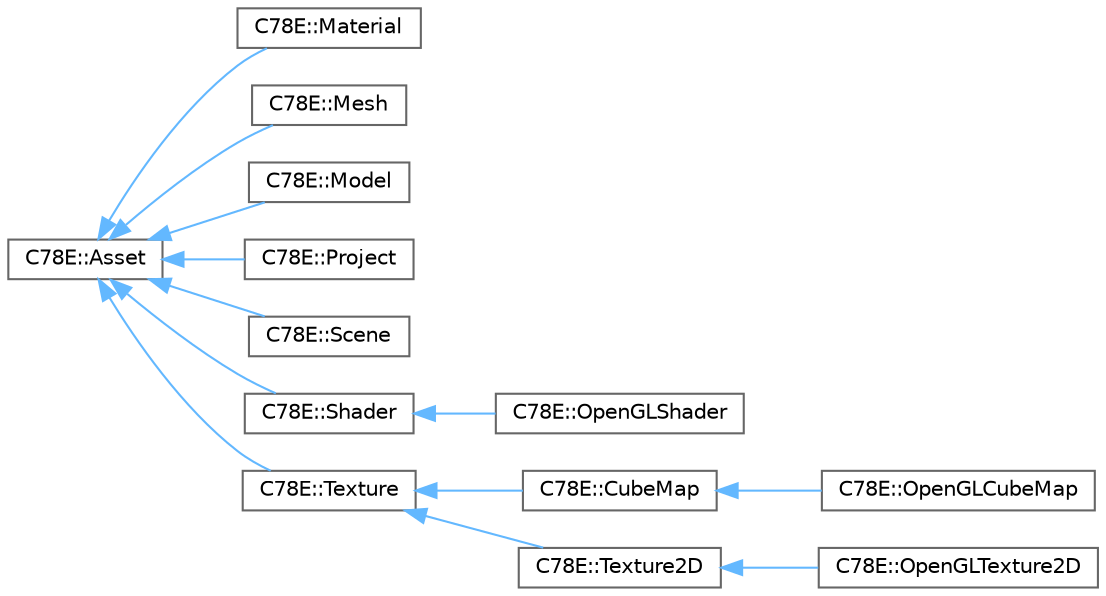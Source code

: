 digraph "Graphical Class Hierarchy"
{
 // LATEX_PDF_SIZE
  bgcolor="transparent";
  edge [fontname=Helvetica,fontsize=10,labelfontname=Helvetica,labelfontsize=10];
  node [fontname=Helvetica,fontsize=10,shape=box,height=0.2,width=0.4];
  rankdir="LR";
  Node0 [id="Node000000",label="C78E::Asset",height=0.2,width=0.4,color="grey40", fillcolor="white", style="filled",URL="$da/d85/class_c78_e_1_1_asset.html",tooltip=" "];
  Node0 -> Node1 [id="edge3_Node000000_Node000001",dir="back",color="steelblue1",style="solid",tooltip=" "];
  Node1 [id="Node000001",label="C78E::Material",height=0.2,width=0.4,color="grey40", fillcolor="white", style="filled",URL="$da/d03/class_c78_e_1_1_material.html",tooltip=" "];
  Node0 -> Node2 [id="edge4_Node000000_Node000002",dir="back",color="steelblue1",style="solid",tooltip=" "];
  Node2 [id="Node000002",label="C78E::Mesh",height=0.2,width=0.4,color="grey40", fillcolor="white", style="filled",URL="$d3/dbb/class_c78_e_1_1_mesh.html",tooltip=" "];
  Node0 -> Node3 [id="edge5_Node000000_Node000003",dir="back",color="steelblue1",style="solid",tooltip=" "];
  Node3 [id="Node000003",label="C78E::Model",height=0.2,width=0.4,color="grey40", fillcolor="white", style="filled",URL="$d8/d26/class_c78_e_1_1_model.html",tooltip=" "];
  Node0 -> Node4 [id="edge6_Node000000_Node000004",dir="back",color="steelblue1",style="solid",tooltip=" "];
  Node4 [id="Node000004",label="C78E::Project",height=0.2,width=0.4,color="grey40", fillcolor="white", style="filled",URL="$d8/d61/class_c78_e_1_1_project.html",tooltip=" "];
  Node0 -> Node5 [id="edge7_Node000000_Node000005",dir="back",color="steelblue1",style="solid",tooltip=" "];
  Node5 [id="Node000005",label="C78E::Scene",height=0.2,width=0.4,color="grey40", fillcolor="white", style="filled",URL="$d8/dc2/class_c78_e_1_1_scene.html",tooltip=" "];
  Node0 -> Node6 [id="edge8_Node000000_Node000006",dir="back",color="steelblue1",style="solid",tooltip=" "];
  Node6 [id="Node000006",label="C78E::Shader",height=0.2,width=0.4,color="grey40", fillcolor="white", style="filled",URL="$d1/d1f/class_c78_e_1_1_shader.html",tooltip=" "];
  Node6 -> Node7 [id="edge9_Node000006_Node000007",dir="back",color="steelblue1",style="solid",tooltip=" "];
  Node7 [id="Node000007",label="C78E::OpenGLShader",height=0.2,width=0.4,color="grey40", fillcolor="white", style="filled",URL="$d2/d0c/class_c78_e_1_1_open_g_l_shader.html",tooltip=" "];
  Node0 -> Node8 [id="edge10_Node000000_Node000008",dir="back",color="steelblue1",style="solid",tooltip=" "];
  Node8 [id="Node000008",label="C78E::Texture",height=0.2,width=0.4,color="grey40", fillcolor="white", style="filled",URL="$d8/d10/class_c78_e_1_1_texture.html",tooltip=" "];
  Node8 -> Node9 [id="edge11_Node000008_Node000009",dir="back",color="steelblue1",style="solid",tooltip=" "];
  Node9 [id="Node000009",label="C78E::CubeMap",height=0.2,width=0.4,color="grey40", fillcolor="white", style="filled",URL="$d9/da8/class_c78_e_1_1_cube_map.html",tooltip=" "];
  Node9 -> Node10 [id="edge12_Node000009_Node000010",dir="back",color="steelblue1",style="solid",tooltip=" "];
  Node10 [id="Node000010",label="C78E::OpenGLCubeMap",height=0.2,width=0.4,color="grey40", fillcolor="white", style="filled",URL="$d3/d3f/class_c78_e_1_1_open_g_l_cube_map.html",tooltip=" "];
  Node8 -> Node11 [id="edge13_Node000008_Node000011",dir="back",color="steelblue1",style="solid",tooltip=" "];
  Node11 [id="Node000011",label="C78E::Texture2D",height=0.2,width=0.4,color="grey40", fillcolor="white", style="filled",URL="$d0/d7c/class_c78_e_1_1_texture2_d.html",tooltip=" "];
  Node11 -> Node12 [id="edge14_Node000011_Node000012",dir="back",color="steelblue1",style="solid",tooltip=" "];
  Node12 [id="Node000012",label="C78E::OpenGLTexture2D",height=0.2,width=0.4,color="grey40", fillcolor="white", style="filled",URL="$dd/deb/class_c78_e_1_1_open_g_l_texture2_d.html",tooltip=" "];
}
